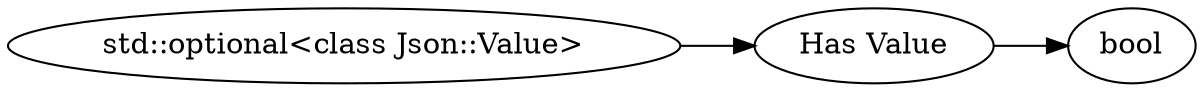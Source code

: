 digraph "std::optional<class Json::Value>" {
rankdir = LR
4
4 -> 5
5 -> 6

4 [label="std::optional<class Json::Value>",comment="name: \"std::optional<class Json::Value>\", typeName: \"\", id: 4, branchId: 0, recurseId: -1, attributes: 0, notes: \"\""];
5 [label="Has Value",comment="name: \"Has Value\", typeName: \"\", id: 5, branchId: 0, recurseId: -1, attributes: 0, notes: \"If true, follow with appropriate data type, otherwise nothing\""];
6 [label="bool",comment="name: \"bool\", typeName: \"\", id: 6, branchId: 0, recurseId: -1, attributes: 512, notes: \"\""];
{ rank = max;6}

}
